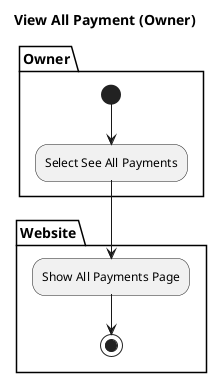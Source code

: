 @startuml
title View All Payment (Owner)
partition Owner {
    (*)  --> "Select See All Payments"
}

partition Website {
    --> "Show All Payments Page"
    -->(*)
}

@enduml
